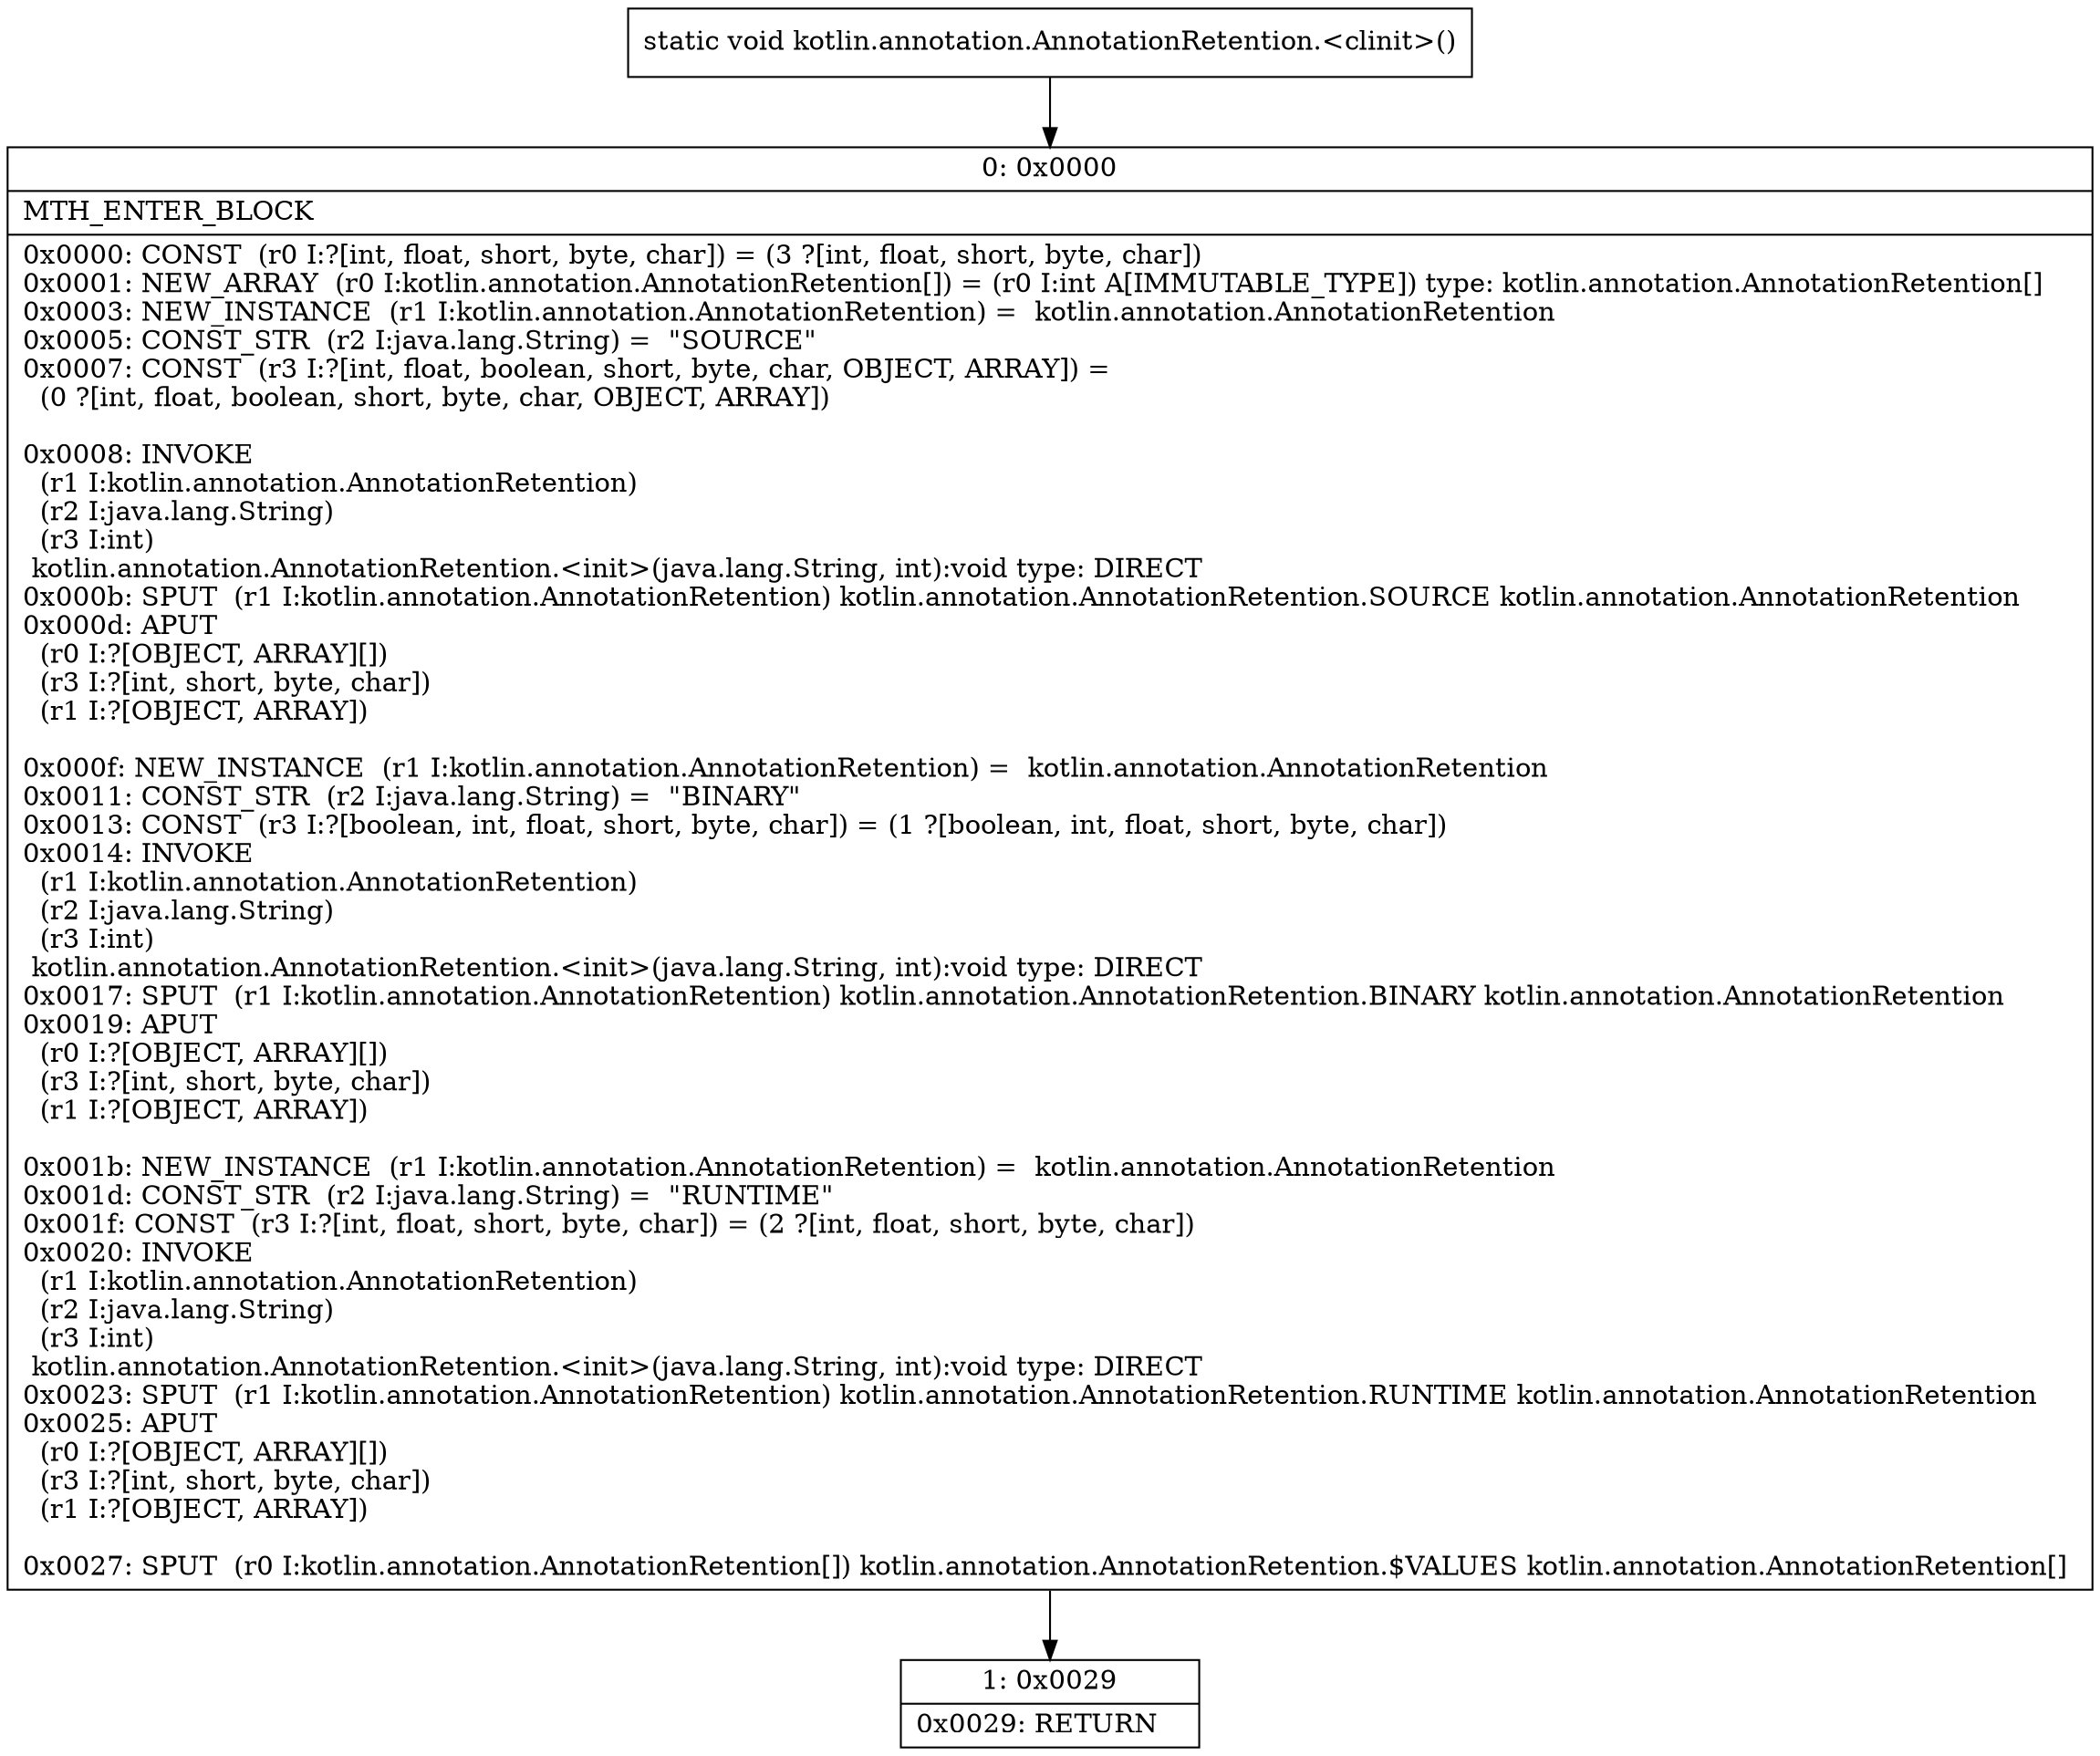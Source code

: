 digraph "CFG forkotlin.annotation.AnnotationRetention.\<clinit\>()V" {
Node_0 [shape=record,label="{0\:\ 0x0000|MTH_ENTER_BLOCK\l|0x0000: CONST  (r0 I:?[int, float, short, byte, char]) = (3 ?[int, float, short, byte, char]) \l0x0001: NEW_ARRAY  (r0 I:kotlin.annotation.AnnotationRetention[]) = (r0 I:int A[IMMUTABLE_TYPE]) type: kotlin.annotation.AnnotationRetention[] \l0x0003: NEW_INSTANCE  (r1 I:kotlin.annotation.AnnotationRetention) =  kotlin.annotation.AnnotationRetention \l0x0005: CONST_STR  (r2 I:java.lang.String) =  \"SOURCE\" \l0x0007: CONST  (r3 I:?[int, float, boolean, short, byte, char, OBJECT, ARRAY]) = \l  (0 ?[int, float, boolean, short, byte, char, OBJECT, ARRAY])\l \l0x0008: INVOKE  \l  (r1 I:kotlin.annotation.AnnotationRetention)\l  (r2 I:java.lang.String)\l  (r3 I:int)\l kotlin.annotation.AnnotationRetention.\<init\>(java.lang.String, int):void type: DIRECT \l0x000b: SPUT  (r1 I:kotlin.annotation.AnnotationRetention) kotlin.annotation.AnnotationRetention.SOURCE kotlin.annotation.AnnotationRetention \l0x000d: APUT  \l  (r0 I:?[OBJECT, ARRAY][])\l  (r3 I:?[int, short, byte, char])\l  (r1 I:?[OBJECT, ARRAY])\l \l0x000f: NEW_INSTANCE  (r1 I:kotlin.annotation.AnnotationRetention) =  kotlin.annotation.AnnotationRetention \l0x0011: CONST_STR  (r2 I:java.lang.String) =  \"BINARY\" \l0x0013: CONST  (r3 I:?[boolean, int, float, short, byte, char]) = (1 ?[boolean, int, float, short, byte, char]) \l0x0014: INVOKE  \l  (r1 I:kotlin.annotation.AnnotationRetention)\l  (r2 I:java.lang.String)\l  (r3 I:int)\l kotlin.annotation.AnnotationRetention.\<init\>(java.lang.String, int):void type: DIRECT \l0x0017: SPUT  (r1 I:kotlin.annotation.AnnotationRetention) kotlin.annotation.AnnotationRetention.BINARY kotlin.annotation.AnnotationRetention \l0x0019: APUT  \l  (r0 I:?[OBJECT, ARRAY][])\l  (r3 I:?[int, short, byte, char])\l  (r1 I:?[OBJECT, ARRAY])\l \l0x001b: NEW_INSTANCE  (r1 I:kotlin.annotation.AnnotationRetention) =  kotlin.annotation.AnnotationRetention \l0x001d: CONST_STR  (r2 I:java.lang.String) =  \"RUNTIME\" \l0x001f: CONST  (r3 I:?[int, float, short, byte, char]) = (2 ?[int, float, short, byte, char]) \l0x0020: INVOKE  \l  (r1 I:kotlin.annotation.AnnotationRetention)\l  (r2 I:java.lang.String)\l  (r3 I:int)\l kotlin.annotation.AnnotationRetention.\<init\>(java.lang.String, int):void type: DIRECT \l0x0023: SPUT  (r1 I:kotlin.annotation.AnnotationRetention) kotlin.annotation.AnnotationRetention.RUNTIME kotlin.annotation.AnnotationRetention \l0x0025: APUT  \l  (r0 I:?[OBJECT, ARRAY][])\l  (r3 I:?[int, short, byte, char])\l  (r1 I:?[OBJECT, ARRAY])\l \l0x0027: SPUT  (r0 I:kotlin.annotation.AnnotationRetention[]) kotlin.annotation.AnnotationRetention.$VALUES kotlin.annotation.AnnotationRetention[] \l}"];
Node_1 [shape=record,label="{1\:\ 0x0029|0x0029: RETURN   \l}"];
MethodNode[shape=record,label="{static void kotlin.annotation.AnnotationRetention.\<clinit\>() }"];
MethodNode -> Node_0;
Node_0 -> Node_1;
}

